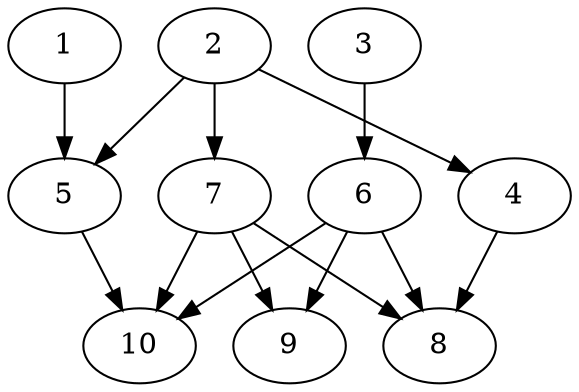 // DAG automatically generated by daggen at Thu Oct  3 13:58:04 2019
// ./daggen --dot -n 10 --ccr 0.5 --fat 0.5 --regular 0.5 --density 0.7 --mindata 5242880 --maxdata 52428800 
digraph G {
  1 [size="40546304", alpha="0.20", expect_size="20273152"] 
  1 -> 5 [size ="20273152"]
  2 [size="26576896", alpha="0.19", expect_size="13288448"] 
  2 -> 4 [size ="13288448"]
  2 -> 5 [size ="13288448"]
  2 -> 7 [size ="13288448"]
  3 [size="63727616", alpha="0.18", expect_size="31863808"] 
  3 -> 6 [size ="31863808"]
  4 [size="82106368", alpha="0.10", expect_size="41053184"] 
  4 -> 8 [size ="41053184"]
  5 [size="98478080", alpha="0.04", expect_size="49239040"] 
  5 -> 10 [size ="49239040"]
  6 [size="92076032", alpha="0.07", expect_size="46038016"] 
  6 -> 8 [size ="46038016"]
  6 -> 9 [size ="46038016"]
  6 -> 10 [size ="46038016"]
  7 [size="48558080", alpha="0.04", expect_size="24279040"] 
  7 -> 8 [size ="24279040"]
  7 -> 9 [size ="24279040"]
  7 -> 10 [size ="24279040"]
  8 [size="45733888", alpha="0.02", expect_size="22866944"] 
  9 [size="93065216", alpha="0.16", expect_size="46532608"] 
  10 [size="96323584", alpha="0.15", expect_size="48161792"] 
}
